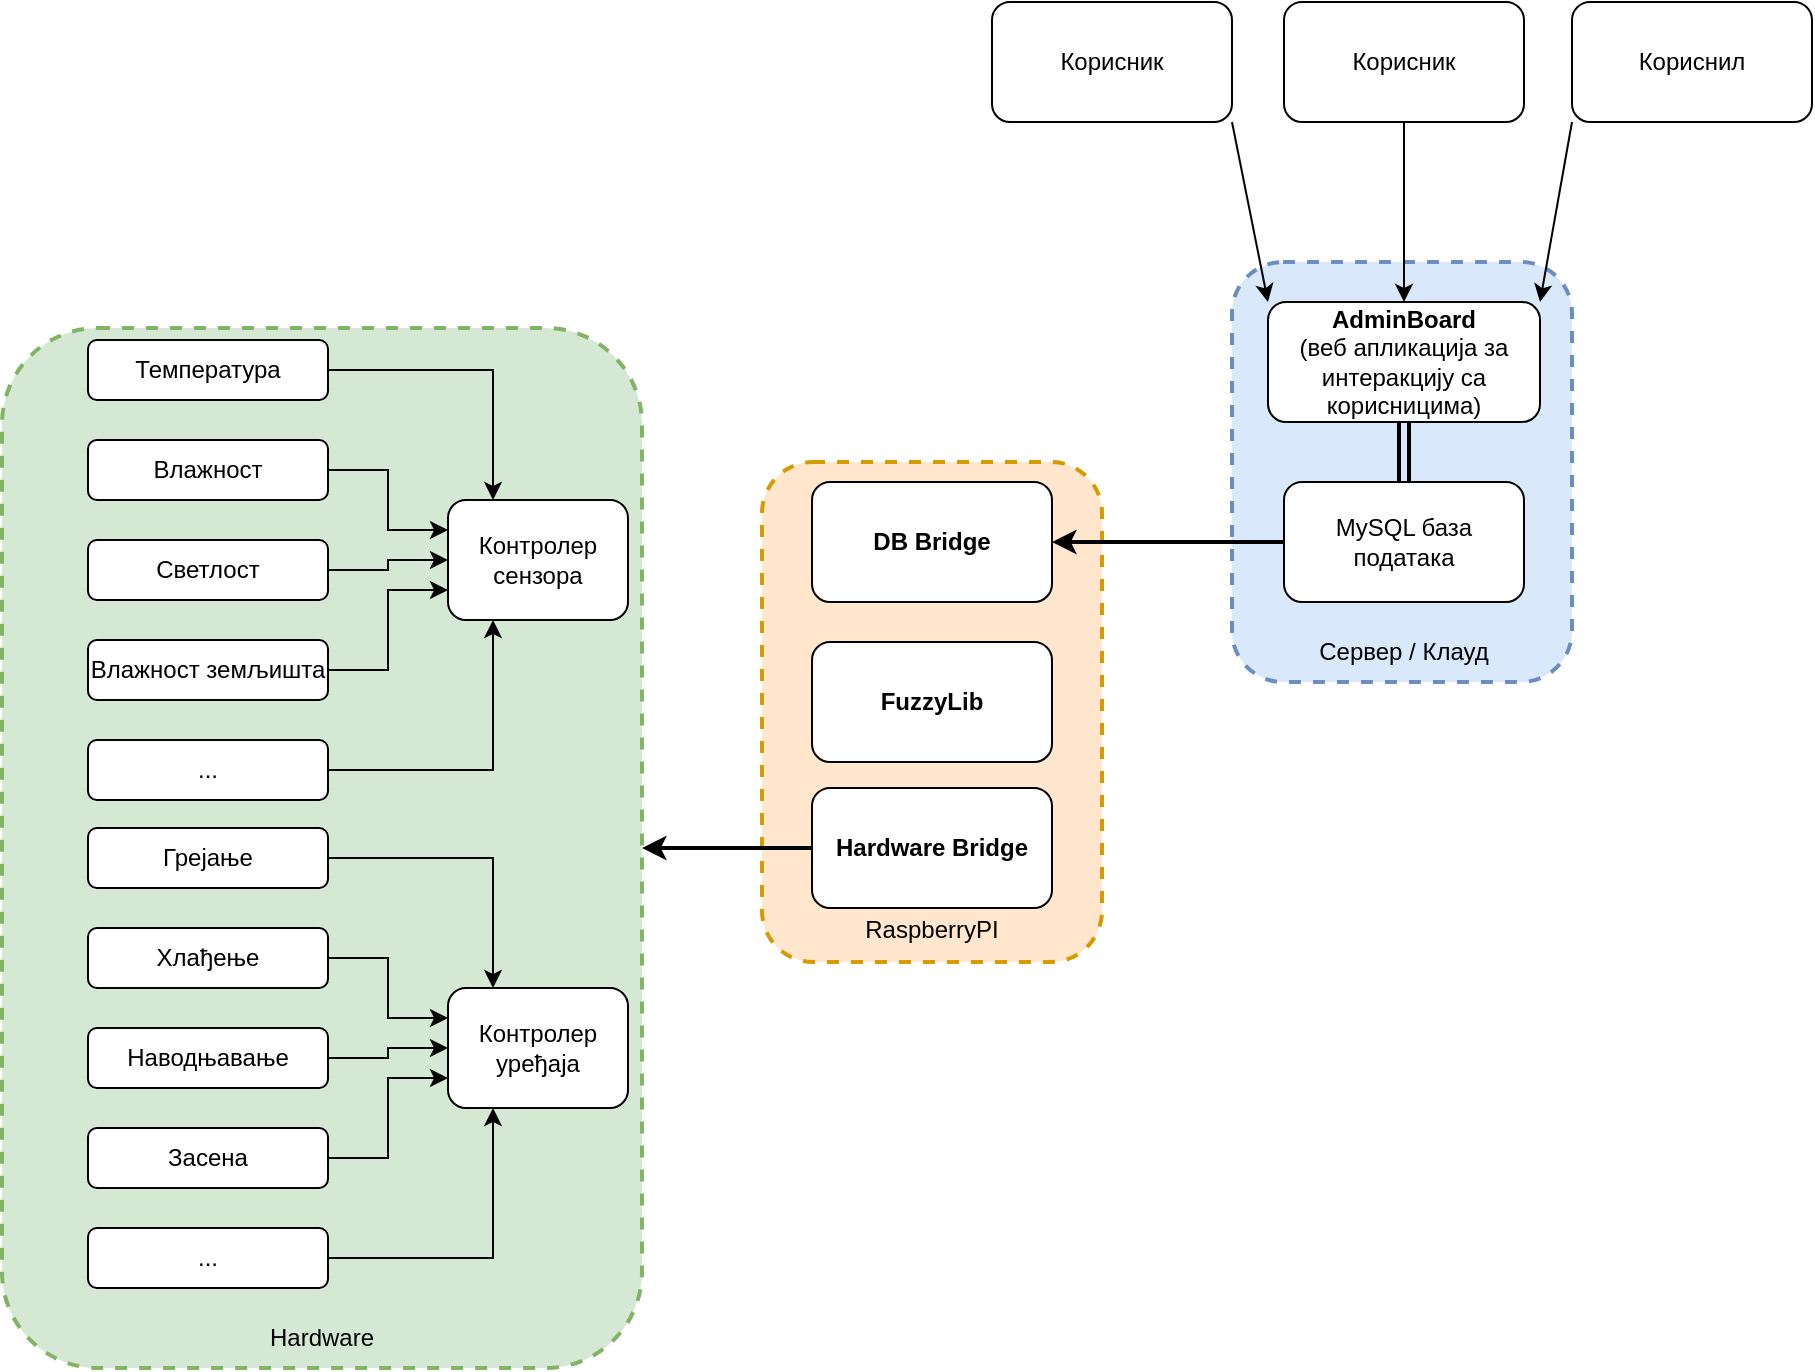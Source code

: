 <mxfile version="20.8.16" type="device"><diagram id="jy0SNZFIc3WReVAH80SJ" name="Page-1"><mxGraphModel dx="1538" dy="828" grid="1" gridSize="10" guides="1" tooltips="1" connect="1" arrows="1" fold="1" page="1" pageScale="1" pageWidth="120" pageHeight="350" math="0" shadow="0"><root><mxCell id="0"/><mxCell id="1" parent="0"/><mxCell id="nfOJg59-UhTGjCzZ_byN-74" value="" style="rounded=1;whiteSpace=wrap;html=1;fillColor=#d5e8d4;dashed=1;strokeWidth=2;strokeColor=#82b366;" parent="1" vertex="1"><mxGeometry x="-90" y="173" width="320" height="520" as="geometry"/></mxCell><mxCell id="nfOJg59-UhTGjCzZ_byN-19" value="" style="rounded=1;whiteSpace=wrap;html=1;fillColor=#ffe6cc;dashed=1;strokeWidth=2;strokeColor=#d79b00;" parent="1" vertex="1"><mxGeometry x="290" y="240" width="170" height="250" as="geometry"/></mxCell><mxCell id="nfOJg59-UhTGjCzZ_byN-16" value="" style="rounded=1;whiteSpace=wrap;html=1;fillColor=#dae8fc;dashed=1;strokeWidth=2;strokeColor=#6c8ebf;" parent="1" vertex="1"><mxGeometry x="525" y="140" width="170" height="210" as="geometry"/></mxCell><mxCell id="nfOJg59-UhTGjCzZ_byN-3" value="" style="edgeStyle=orthogonalEdgeStyle;rounded=0;orthogonalLoop=1;jettySize=auto;html=1;shape=link;strokeWidth=2;" parent="1" source="nfOJg59-UhTGjCzZ_byN-1" target="nfOJg59-UhTGjCzZ_byN-2" edge="1"><mxGeometry relative="1" as="geometry"/></mxCell><mxCell id="nfOJg59-UhTGjCzZ_byN-1" value="&lt;div&gt;&lt;b&gt;AdminBoard&lt;/b&gt;&lt;/div&gt;&lt;div&gt;(веб апликација за интеракцију са корисницима)&lt;br&gt;&lt;/div&gt;" style="rounded=1;whiteSpace=wrap;html=1;" parent="1" vertex="1"><mxGeometry x="543" y="160" width="136" height="60" as="geometry"/></mxCell><mxCell id="nfOJg59-UhTGjCzZ_byN-6" value="" style="edgeStyle=orthogonalEdgeStyle;rounded=0;orthogonalLoop=1;jettySize=auto;html=1;strokeWidth=2;" parent="1" source="nfOJg59-UhTGjCzZ_byN-2" target="nfOJg59-UhTGjCzZ_byN-4" edge="1"><mxGeometry relative="1" as="geometry"/></mxCell><mxCell id="nfOJg59-UhTGjCzZ_byN-2" value="MySQL база података" style="rounded=1;whiteSpace=wrap;html=1;" parent="1" vertex="1"><mxGeometry x="551" y="250" width="120" height="60" as="geometry"/></mxCell><mxCell id="nfOJg59-UhTGjCzZ_byN-4" value="&lt;div&gt;&lt;b&gt;DB Bridge&lt;/b&gt;&lt;/div&gt;" style="rounded=1;whiteSpace=wrap;html=1;" parent="1" vertex="1"><mxGeometry x="315" y="250" width="120" height="60" as="geometry"/></mxCell><mxCell id="nfOJg59-UhTGjCzZ_byN-11" style="rounded=0;orthogonalLoop=1;jettySize=auto;html=1;exitX=1;exitY=1;exitDx=0;exitDy=0;entryX=0;entryY=0;entryDx=0;entryDy=0;strokeWidth=1;" parent="1" source="nfOJg59-UhTGjCzZ_byN-7" target="nfOJg59-UhTGjCzZ_byN-1" edge="1"><mxGeometry relative="1" as="geometry"/></mxCell><mxCell id="nfOJg59-UhTGjCzZ_byN-7" value="Корисник" style="rounded=1;whiteSpace=wrap;html=1;" parent="1" vertex="1"><mxGeometry x="405" y="10" width="120" height="60" as="geometry"/></mxCell><mxCell id="nfOJg59-UhTGjCzZ_byN-14" style="edgeStyle=none;rounded=0;orthogonalLoop=1;jettySize=auto;html=1;exitX=0.5;exitY=1;exitDx=0;exitDy=0;entryX=0.5;entryY=0;entryDx=0;entryDy=0;strokeWidth=1;" parent="1" source="nfOJg59-UhTGjCzZ_byN-8" target="nfOJg59-UhTGjCzZ_byN-1" edge="1"><mxGeometry relative="1" as="geometry"/></mxCell><mxCell id="nfOJg59-UhTGjCzZ_byN-8" value="Корисник" style="rounded=1;whiteSpace=wrap;html=1;" parent="1" vertex="1"><mxGeometry x="551" y="10" width="120" height="60" as="geometry"/></mxCell><mxCell id="nfOJg59-UhTGjCzZ_byN-13" style="edgeStyle=none;rounded=0;orthogonalLoop=1;jettySize=auto;html=1;exitX=0;exitY=1;exitDx=0;exitDy=0;entryX=1;entryY=0;entryDx=0;entryDy=0;strokeWidth=1;" parent="1" source="nfOJg59-UhTGjCzZ_byN-9" target="nfOJg59-UhTGjCzZ_byN-1" edge="1"><mxGeometry relative="1" as="geometry"/></mxCell><mxCell id="nfOJg59-UhTGjCzZ_byN-9" value="Кориснил" style="rounded=1;whiteSpace=wrap;html=1;" parent="1" vertex="1"><mxGeometry x="695" y="10" width="120" height="60" as="geometry"/></mxCell><mxCell id="nfOJg59-UhTGjCzZ_byN-17" value="RaspberryPI" style="text;html=1;strokeColor=none;fillColor=none;align=center;verticalAlign=middle;whiteSpace=wrap;rounded=0;dashed=1;" parent="1" vertex="1"><mxGeometry x="300" y="459" width="150" height="30" as="geometry"/></mxCell><mxCell id="nfOJg59-UhTGjCzZ_byN-18" value="&lt;b&gt;FuzzyLib&lt;/b&gt;" style="rounded=1;whiteSpace=wrap;html=1;strokeWidth=1;" parent="1" vertex="1"><mxGeometry x="315" y="330" width="120" height="60" as="geometry"/></mxCell><mxCell id="nfOJg59-UhTGjCzZ_byN-20" value="Сервер / Клауд" style="text;html=1;strokeColor=none;fillColor=none;align=center;verticalAlign=middle;whiteSpace=wrap;rounded=0;dashed=1;" parent="1" vertex="1"><mxGeometry x="536" y="320" width="150" height="30" as="geometry"/></mxCell><mxCell id="nfOJg59-UhTGjCzZ_byN-62" style="edgeStyle=orthogonalEdgeStyle;rounded=0;orthogonalLoop=1;jettySize=auto;html=1;exitX=1;exitY=0.5;exitDx=0;exitDy=0;entryX=0.25;entryY=0;entryDx=0;entryDy=0;fontColor=default;labelBackgroundColor=default;" parent="1" source="nfOJg59-UhTGjCzZ_byN-63" target="nfOJg59-UhTGjCzZ_byN-72" edge="1"><mxGeometry relative="1" as="geometry"/></mxCell><mxCell id="nfOJg59-UhTGjCzZ_byN-63" value="Температура" style="rounded=1;whiteSpace=wrap;html=1;labelBackgroundColor=default;" parent="1" vertex="1"><mxGeometry x="-47" y="179" width="120" height="30" as="geometry"/></mxCell><mxCell id="nfOJg59-UhTGjCzZ_byN-64" style="edgeStyle=orthogonalEdgeStyle;rounded=0;orthogonalLoop=1;jettySize=auto;html=1;entryX=0;entryY=0.25;entryDx=0;entryDy=0;fontColor=default;labelBackgroundColor=default;" parent="1" source="nfOJg59-UhTGjCzZ_byN-65" target="nfOJg59-UhTGjCzZ_byN-72" edge="1"><mxGeometry relative="1" as="geometry"/></mxCell><mxCell id="nfOJg59-UhTGjCzZ_byN-65" value="Влажност" style="rounded=1;whiteSpace=wrap;html=1;labelBackgroundColor=default;" parent="1" vertex="1"><mxGeometry x="-47" y="229" width="120" height="30" as="geometry"/></mxCell><mxCell id="nfOJg59-UhTGjCzZ_byN-66" style="edgeStyle=orthogonalEdgeStyle;rounded=0;orthogonalLoop=1;jettySize=auto;html=1;entryX=0;entryY=0.5;entryDx=0;entryDy=0;fontColor=default;labelBackgroundColor=default;" parent="1" source="nfOJg59-UhTGjCzZ_byN-67" target="nfOJg59-UhTGjCzZ_byN-72" edge="1"><mxGeometry relative="1" as="geometry"/></mxCell><mxCell id="nfOJg59-UhTGjCzZ_byN-67" value="Светлост" style="rounded=1;whiteSpace=wrap;html=1;labelBackgroundColor=default;" parent="1" vertex="1"><mxGeometry x="-47" y="279" width="120" height="30" as="geometry"/></mxCell><mxCell id="nfOJg59-UhTGjCzZ_byN-68" style="edgeStyle=orthogonalEdgeStyle;rounded=0;orthogonalLoop=1;jettySize=auto;html=1;entryX=0;entryY=0.75;entryDx=0;entryDy=0;fontColor=default;labelBackgroundColor=default;" parent="1" source="nfOJg59-UhTGjCzZ_byN-69" target="nfOJg59-UhTGjCzZ_byN-72" edge="1"><mxGeometry relative="1" as="geometry"/></mxCell><mxCell id="nfOJg59-UhTGjCzZ_byN-69" value="Влажност земљишта" style="rounded=1;whiteSpace=wrap;html=1;labelBackgroundColor=default;" parent="1" vertex="1"><mxGeometry x="-47" y="329" width="120" height="30" as="geometry"/></mxCell><mxCell id="nfOJg59-UhTGjCzZ_byN-70" style="edgeStyle=orthogonalEdgeStyle;rounded=0;orthogonalLoop=1;jettySize=auto;html=1;entryX=0.25;entryY=1;entryDx=0;entryDy=0;fontColor=default;labelBackgroundColor=default;" parent="1" source="nfOJg59-UhTGjCzZ_byN-71" target="nfOJg59-UhTGjCzZ_byN-72" edge="1"><mxGeometry relative="1" as="geometry"/></mxCell><mxCell id="nfOJg59-UhTGjCzZ_byN-71" value="..." style="rounded=1;whiteSpace=wrap;html=1;labelBackgroundColor=default;" parent="1" vertex="1"><mxGeometry x="-47" y="379" width="120" height="30" as="geometry"/></mxCell><mxCell id="nfOJg59-UhTGjCzZ_byN-72" value="Контролер сензора" style="rounded=1;whiteSpace=wrap;html=1;labelBackgroundColor=default;" parent="1" vertex="1"><mxGeometry x="133" y="259" width="90" height="60" as="geometry"/></mxCell><mxCell id="nfOJg59-UhTGjCzZ_byN-75" style="edgeStyle=orthogonalEdgeStyle;rounded=0;orthogonalLoop=1;jettySize=auto;html=1;exitX=1;exitY=0.5;exitDx=0;exitDy=0;entryX=0.25;entryY=0;entryDx=0;entryDy=0;fontColor=default;labelBackgroundColor=default;" parent="1" source="nfOJg59-UhTGjCzZ_byN-76" target="nfOJg59-UhTGjCzZ_byN-85" edge="1"><mxGeometry relative="1" as="geometry"/></mxCell><mxCell id="nfOJg59-UhTGjCzZ_byN-76" value="Грејање" style="rounded=1;whiteSpace=wrap;html=1;labelBackgroundColor=default;" parent="1" vertex="1"><mxGeometry x="-47" y="423" width="120" height="30" as="geometry"/></mxCell><mxCell id="nfOJg59-UhTGjCzZ_byN-77" style="edgeStyle=orthogonalEdgeStyle;rounded=0;orthogonalLoop=1;jettySize=auto;html=1;entryX=0;entryY=0.25;entryDx=0;entryDy=0;fontColor=default;labelBackgroundColor=default;" parent="1" source="nfOJg59-UhTGjCzZ_byN-78" target="nfOJg59-UhTGjCzZ_byN-85" edge="1"><mxGeometry relative="1" as="geometry"/></mxCell><mxCell id="nfOJg59-UhTGjCzZ_byN-78" value="Хлађење" style="rounded=1;whiteSpace=wrap;html=1;labelBackgroundColor=default;" parent="1" vertex="1"><mxGeometry x="-47" y="473" width="120" height="30" as="geometry"/></mxCell><mxCell id="nfOJg59-UhTGjCzZ_byN-79" style="edgeStyle=orthogonalEdgeStyle;rounded=0;orthogonalLoop=1;jettySize=auto;html=1;entryX=0;entryY=0.5;entryDx=0;entryDy=0;fontColor=default;labelBackgroundColor=default;" parent="1" source="nfOJg59-UhTGjCzZ_byN-80" target="nfOJg59-UhTGjCzZ_byN-85" edge="1"><mxGeometry relative="1" as="geometry"/></mxCell><mxCell id="nfOJg59-UhTGjCzZ_byN-80" value="&lt;span&gt;Наводњавање&lt;/span&gt;" style="rounded=1;whiteSpace=wrap;html=1;labelBackgroundColor=default;" parent="1" vertex="1"><mxGeometry x="-47" y="523" width="120" height="30" as="geometry"/></mxCell><mxCell id="nfOJg59-UhTGjCzZ_byN-81" style="edgeStyle=orthogonalEdgeStyle;rounded=0;orthogonalLoop=1;jettySize=auto;html=1;entryX=0;entryY=0.75;entryDx=0;entryDy=0;fontColor=default;labelBackgroundColor=default;" parent="1" source="nfOJg59-UhTGjCzZ_byN-82" target="nfOJg59-UhTGjCzZ_byN-85" edge="1"><mxGeometry relative="1" as="geometry"/></mxCell><mxCell id="nfOJg59-UhTGjCzZ_byN-82" value="Засена" style="rounded=1;whiteSpace=wrap;html=1;labelBackgroundColor=default;" parent="1" vertex="1"><mxGeometry x="-47" y="573" width="120" height="30" as="geometry"/></mxCell><mxCell id="nfOJg59-UhTGjCzZ_byN-83" style="edgeStyle=orthogonalEdgeStyle;rounded=0;orthogonalLoop=1;jettySize=auto;html=1;entryX=0.25;entryY=1;entryDx=0;entryDy=0;fontColor=default;labelBackgroundColor=default;" parent="1" source="nfOJg59-UhTGjCzZ_byN-84" target="nfOJg59-UhTGjCzZ_byN-85" edge="1"><mxGeometry relative="1" as="geometry"/></mxCell><mxCell id="nfOJg59-UhTGjCzZ_byN-84" value="..." style="rounded=1;whiteSpace=wrap;html=1;labelBackgroundColor=default;" parent="1" vertex="1"><mxGeometry x="-47" y="623" width="120" height="30" as="geometry"/></mxCell><mxCell id="nfOJg59-UhTGjCzZ_byN-85" value="Контролер уређаја" style="rounded=1;whiteSpace=wrap;html=1;labelBackgroundColor=default;" parent="1" vertex="1"><mxGeometry x="133" y="503" width="90" height="60" as="geometry"/></mxCell><mxCell id="nfOJg59-UhTGjCzZ_byN-87" value="Hardware" style="text;html=1;strokeColor=none;fillColor=none;align=center;verticalAlign=middle;whiteSpace=wrap;rounded=0;dashed=1;" parent="1" vertex="1"><mxGeometry x="-5" y="663" width="150" height="30" as="geometry"/></mxCell><mxCell id="nfOJg59-UhTGjCzZ_byN-91" style="edgeStyle=none;rounded=0;orthogonalLoop=1;jettySize=auto;html=1;exitX=0;exitY=0.5;exitDx=0;exitDy=0;entryX=1;entryY=0.5;entryDx=0;entryDy=0;strokeWidth=2;" parent="1" source="nfOJg59-UhTGjCzZ_byN-89" target="nfOJg59-UhTGjCzZ_byN-74" edge="1"><mxGeometry relative="1" as="geometry"/></mxCell><mxCell id="nfOJg59-UhTGjCzZ_byN-89" value="&lt;div&gt;&lt;br&gt;&lt;/div&gt;&lt;div&gt;&lt;b&gt;Hardware Bridge&lt;/b&gt;&lt;br&gt;&lt;/div&gt;&lt;div&gt;&lt;br&gt;&lt;b&gt;&lt;/b&gt;&lt;/div&gt;" style="rounded=1;whiteSpace=wrap;html=1;strokeWidth=1;" parent="1" vertex="1"><mxGeometry x="315" y="403" width="120" height="60" as="geometry"/></mxCell></root></mxGraphModel></diagram></mxfile>